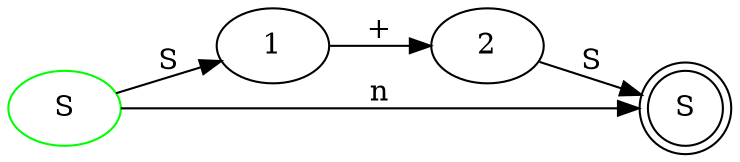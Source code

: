 digraph g
{
    rankdir = LR
    0; 1; 2; 3; 
    0[label="S", color="green"]
    3[label="S", shape="doublecircle"]

    0 -> 1[label="S"]
    1 -> 2[label="+"]
    2 -> 3[label="S"]
    0 -> 3[label="n"]
}